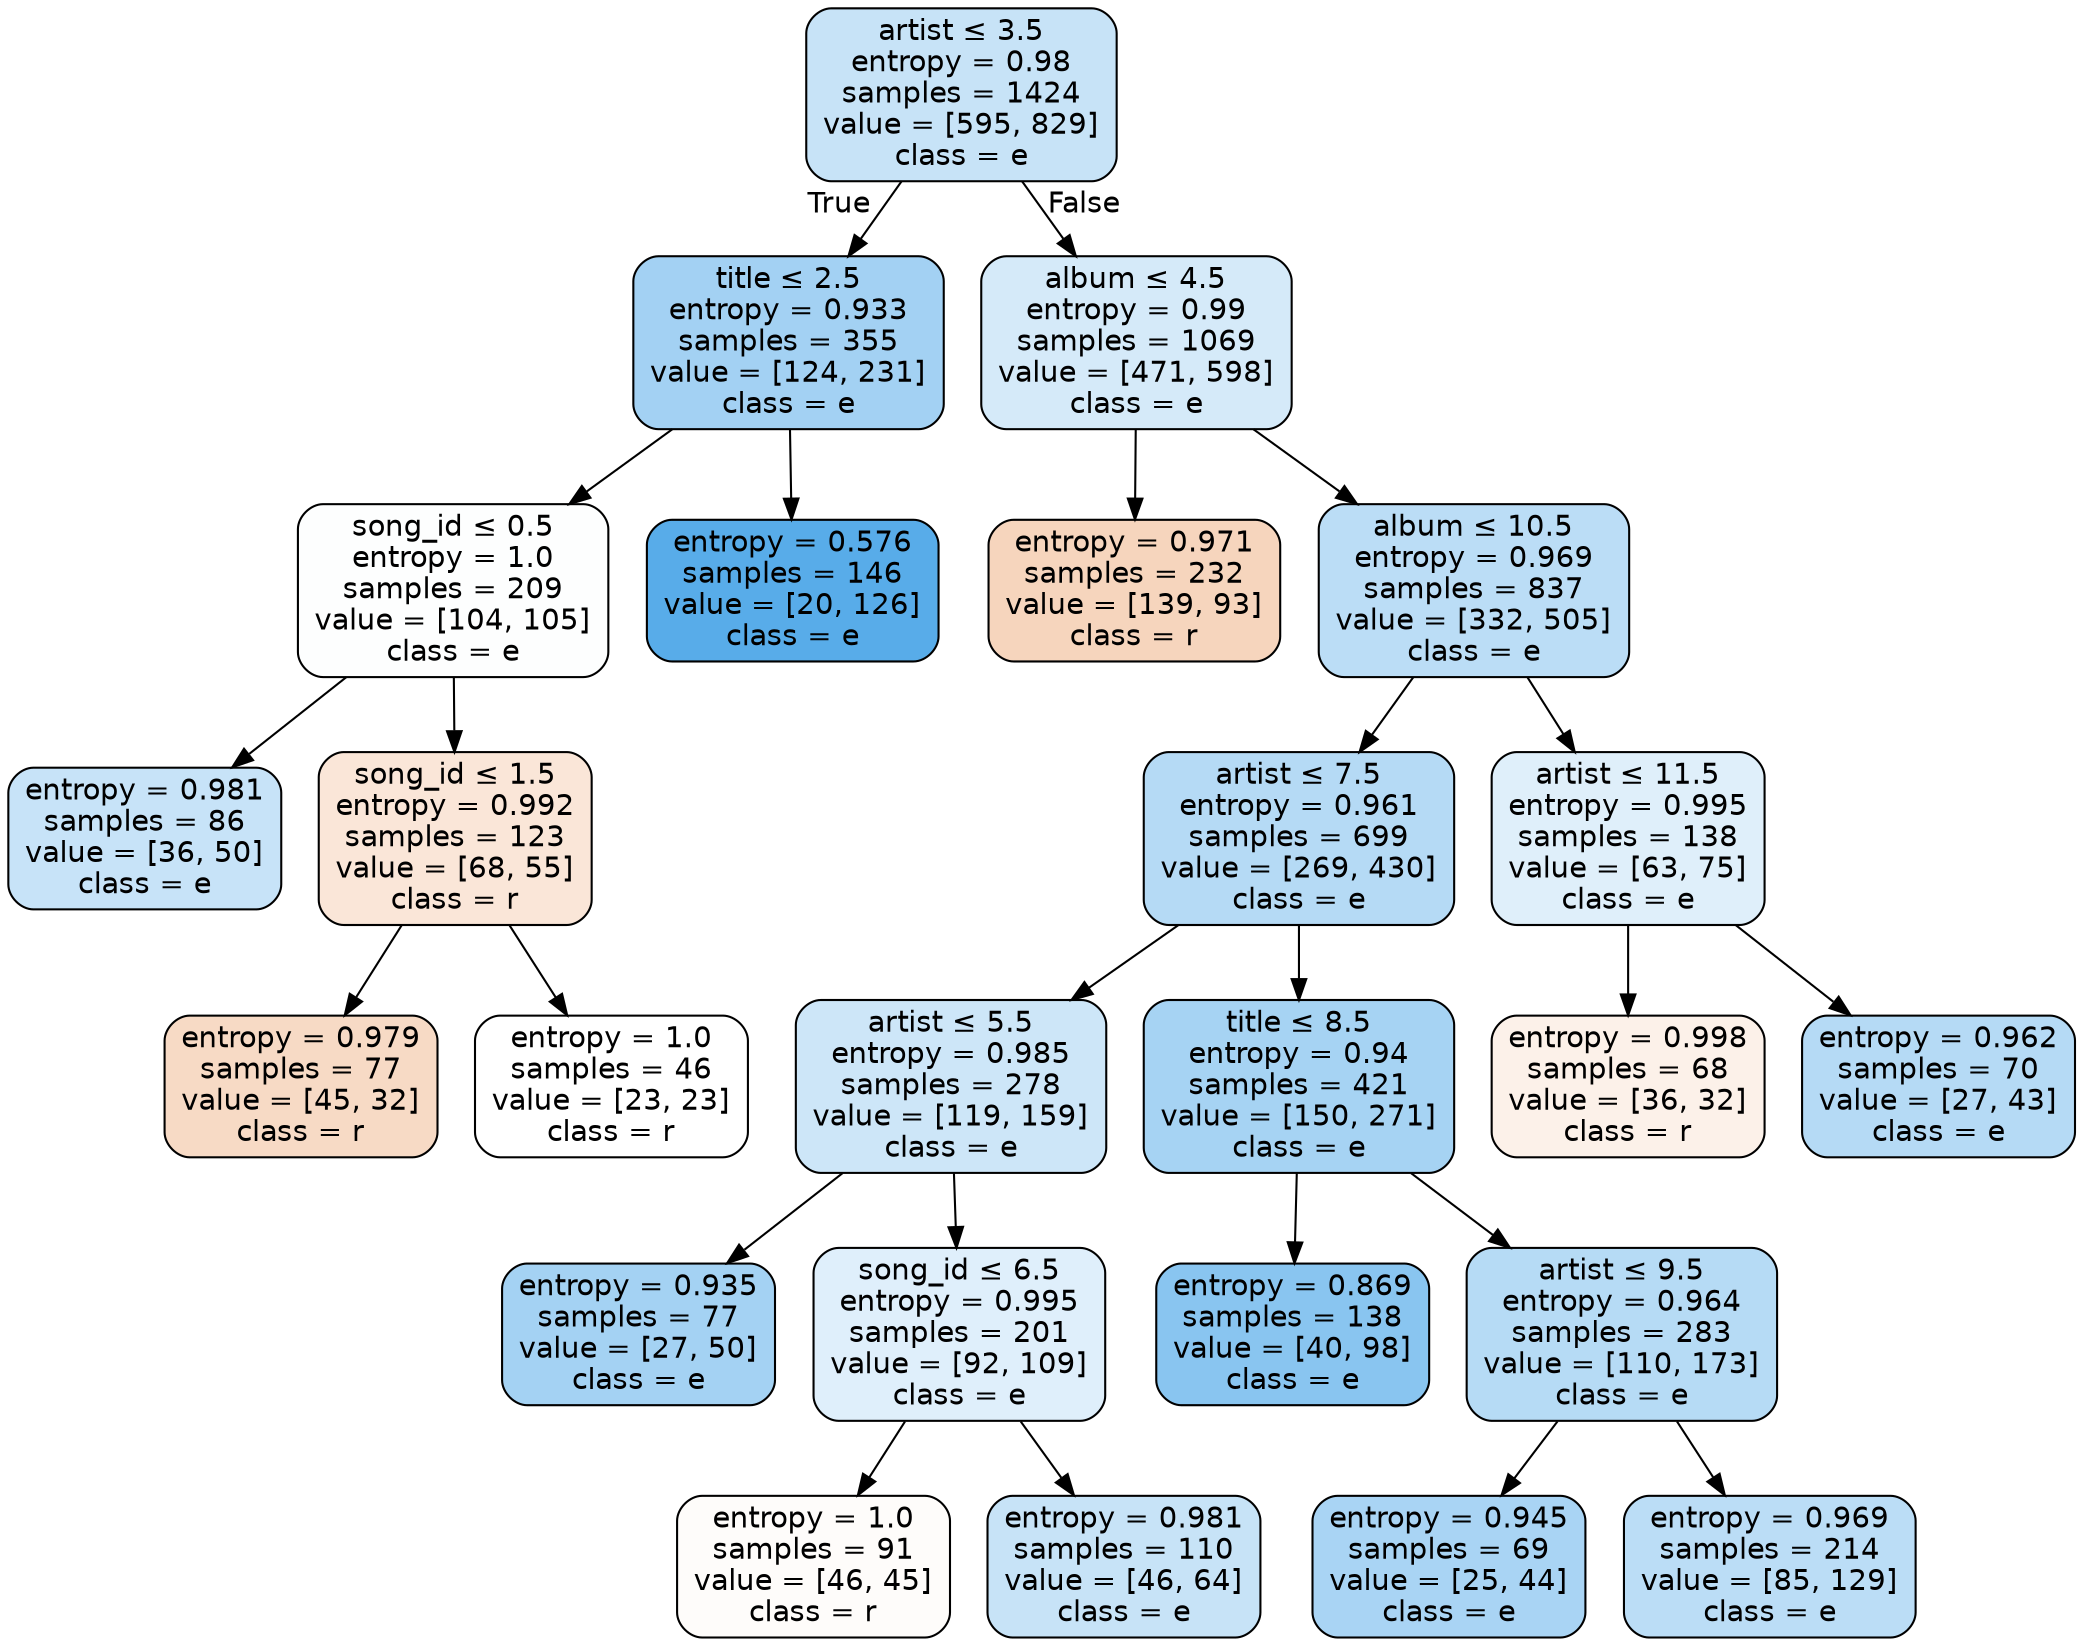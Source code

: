 digraph Tree {
node [shape=box, style="filled, rounded", color="black", fontname=helvetica] ;
edge [fontname=helvetica] ;
0 [label=<artist &le; 3.5<br/>entropy = 0.98<br/>samples = 1424<br/>value = [595, 829]<br/>class = e>, fillcolor="#399de548"] ;
1 [label=<title &le; 2.5<br/>entropy = 0.933<br/>samples = 355<br/>value = [124, 231]<br/>class = e>, fillcolor="#399de576"] ;
0 -> 1 [labeldistance=2.5, labelangle=45, headlabel="True"] ;
2 [label=<song_id &le; 0.5<br/>entropy = 1.0<br/>samples = 209<br/>value = [104, 105]<br/>class = e>, fillcolor="#399de502"] ;
1 -> 2 ;
3 [label=<entropy = 0.981<br/>samples = 86<br/>value = [36, 50]<br/>class = e>, fillcolor="#399de547"] ;
2 -> 3 ;
4 [label=<song_id &le; 1.5<br/>entropy = 0.992<br/>samples = 123<br/>value = [68, 55]<br/>class = r>, fillcolor="#e5813931"] ;
2 -> 4 ;
5 [label=<entropy = 0.979<br/>samples = 77<br/>value = [45, 32]<br/>class = r>, fillcolor="#e581394a"] ;
4 -> 5 ;
6 [label=<entropy = 1.0<br/>samples = 46<br/>value = [23, 23]<br/>class = r>, fillcolor="#e5813900"] ;
4 -> 6 ;
7 [label=<entropy = 0.576<br/>samples = 146<br/>value = [20, 126]<br/>class = e>, fillcolor="#399de5d7"] ;
1 -> 7 ;
8 [label=<album &le; 4.5<br/>entropy = 0.99<br/>samples = 1069<br/>value = [471, 598]<br/>class = e>, fillcolor="#399de536"] ;
0 -> 8 [labeldistance=2.5, labelangle=-45, headlabel="False"] ;
9 [label=<entropy = 0.971<br/>samples = 232<br/>value = [139, 93]<br/>class = r>, fillcolor="#e5813954"] ;
8 -> 9 ;
10 [label=<album &le; 10.5<br/>entropy = 0.969<br/>samples = 837<br/>value = [332, 505]<br/>class = e>, fillcolor="#399de557"] ;
8 -> 10 ;
11 [label=<artist &le; 7.5<br/>entropy = 0.961<br/>samples = 699<br/>value = [269, 430]<br/>class = e>, fillcolor="#399de55f"] ;
10 -> 11 ;
12 [label=<artist &le; 5.5<br/>entropy = 0.985<br/>samples = 278<br/>value = [119, 159]<br/>class = e>, fillcolor="#399de540"] ;
11 -> 12 ;
13 [label=<entropy = 0.935<br/>samples = 77<br/>value = [27, 50]<br/>class = e>, fillcolor="#399de575"] ;
12 -> 13 ;
14 [label=<song_id &le; 6.5<br/>entropy = 0.995<br/>samples = 201<br/>value = [92, 109]<br/>class = e>, fillcolor="#399de528"] ;
12 -> 14 ;
15 [label=<entropy = 1.0<br/>samples = 91<br/>value = [46, 45]<br/>class = r>, fillcolor="#e5813906"] ;
14 -> 15 ;
16 [label=<entropy = 0.981<br/>samples = 110<br/>value = [46, 64]<br/>class = e>, fillcolor="#399de548"] ;
14 -> 16 ;
17 [label=<title &le; 8.5<br/>entropy = 0.94<br/>samples = 421<br/>value = [150, 271]<br/>class = e>, fillcolor="#399de572"] ;
11 -> 17 ;
18 [label=<entropy = 0.869<br/>samples = 138<br/>value = [40, 98]<br/>class = e>, fillcolor="#399de597"] ;
17 -> 18 ;
19 [label=<artist &le; 9.5<br/>entropy = 0.964<br/>samples = 283<br/>value = [110, 173]<br/>class = e>, fillcolor="#399de55d"] ;
17 -> 19 ;
20 [label=<entropy = 0.945<br/>samples = 69<br/>value = [25, 44]<br/>class = e>, fillcolor="#399de56e"] ;
19 -> 20 ;
21 [label=<entropy = 0.969<br/>samples = 214<br/>value = [85, 129]<br/>class = e>, fillcolor="#399de557"] ;
19 -> 21 ;
22 [label=<artist &le; 11.5<br/>entropy = 0.995<br/>samples = 138<br/>value = [63, 75]<br/>class = e>, fillcolor="#399de529"] ;
10 -> 22 ;
23 [label=<entropy = 0.998<br/>samples = 68<br/>value = [36, 32]<br/>class = r>, fillcolor="#e581391c"] ;
22 -> 23 ;
24 [label=<entropy = 0.962<br/>samples = 70<br/>value = [27, 43]<br/>class = e>, fillcolor="#399de55f"] ;
22 -> 24 ;
}

